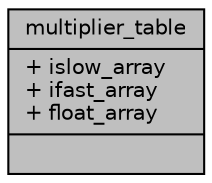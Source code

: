 digraph "multiplier_table"
{
 // INTERACTIVE_SVG=YES
  edge [fontname="Helvetica",fontsize="10",labelfontname="Helvetica",labelfontsize="10"];
  node [fontname="Helvetica",fontsize="10",shape=record];
  Node1 [label="{multiplier_table\n|+ islow_array\l+ ifast_array\l+ float_array\l|}",height=0.2,width=0.4,color="black", fillcolor="grey75", style="filled", fontcolor="black"];
}
